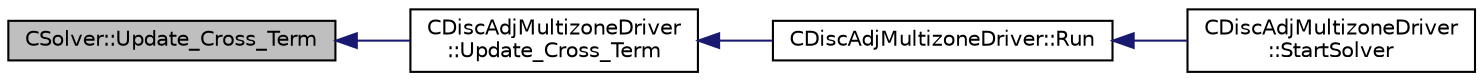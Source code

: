 digraph "CSolver::Update_Cross_Term"
{
  edge [fontname="Helvetica",fontsize="10",labelfontname="Helvetica",labelfontsize="10"];
  node [fontname="Helvetica",fontsize="10",shape=record];
  rankdir="LR";
  Node5528 [label="CSolver::Update_Cross_Term",height=0.2,width=0.4,color="black", fillcolor="grey75", style="filled", fontcolor="black"];
  Node5528 -> Node5529 [dir="back",color="midnightblue",fontsize="10",style="solid",fontname="Helvetica"];
  Node5529 [label="CDiscAdjMultizoneDriver\l::Update_Cross_Term",height=0.2,width=0.4,color="black", fillcolor="white", style="filled",URL="$class_c_disc_adj_multizone_driver.html#a2082c38dcc2c5d0e165c56925811bb8e",tooltip="Extract contribution of iZone to jZone with BGS relaxation. "];
  Node5529 -> Node5530 [dir="back",color="midnightblue",fontsize="10",style="solid",fontname="Helvetica"];
  Node5530 [label="CDiscAdjMultizoneDriver::Run",height=0.2,width=0.4,color="black", fillcolor="white", style="filled",URL="$class_c_disc_adj_multizone_driver.html#af996aecdb6d20aa4fc81c9b67295abf5",tooltip="[Overload] Run an discrete adjoint update of all solvers within multiple zones. "];
  Node5530 -> Node5531 [dir="back",color="midnightblue",fontsize="10",style="solid",fontname="Helvetica"];
  Node5531 [label="CDiscAdjMultizoneDriver\l::StartSolver",height=0.2,width=0.4,color="black", fillcolor="white", style="filled",URL="$class_c_disc_adj_multizone_driver.html#a75de0a1a482ceeed4301a384f1515092",tooltip="[Overload] Launch the computation for discrete adjoint multizone problems. "];
}
